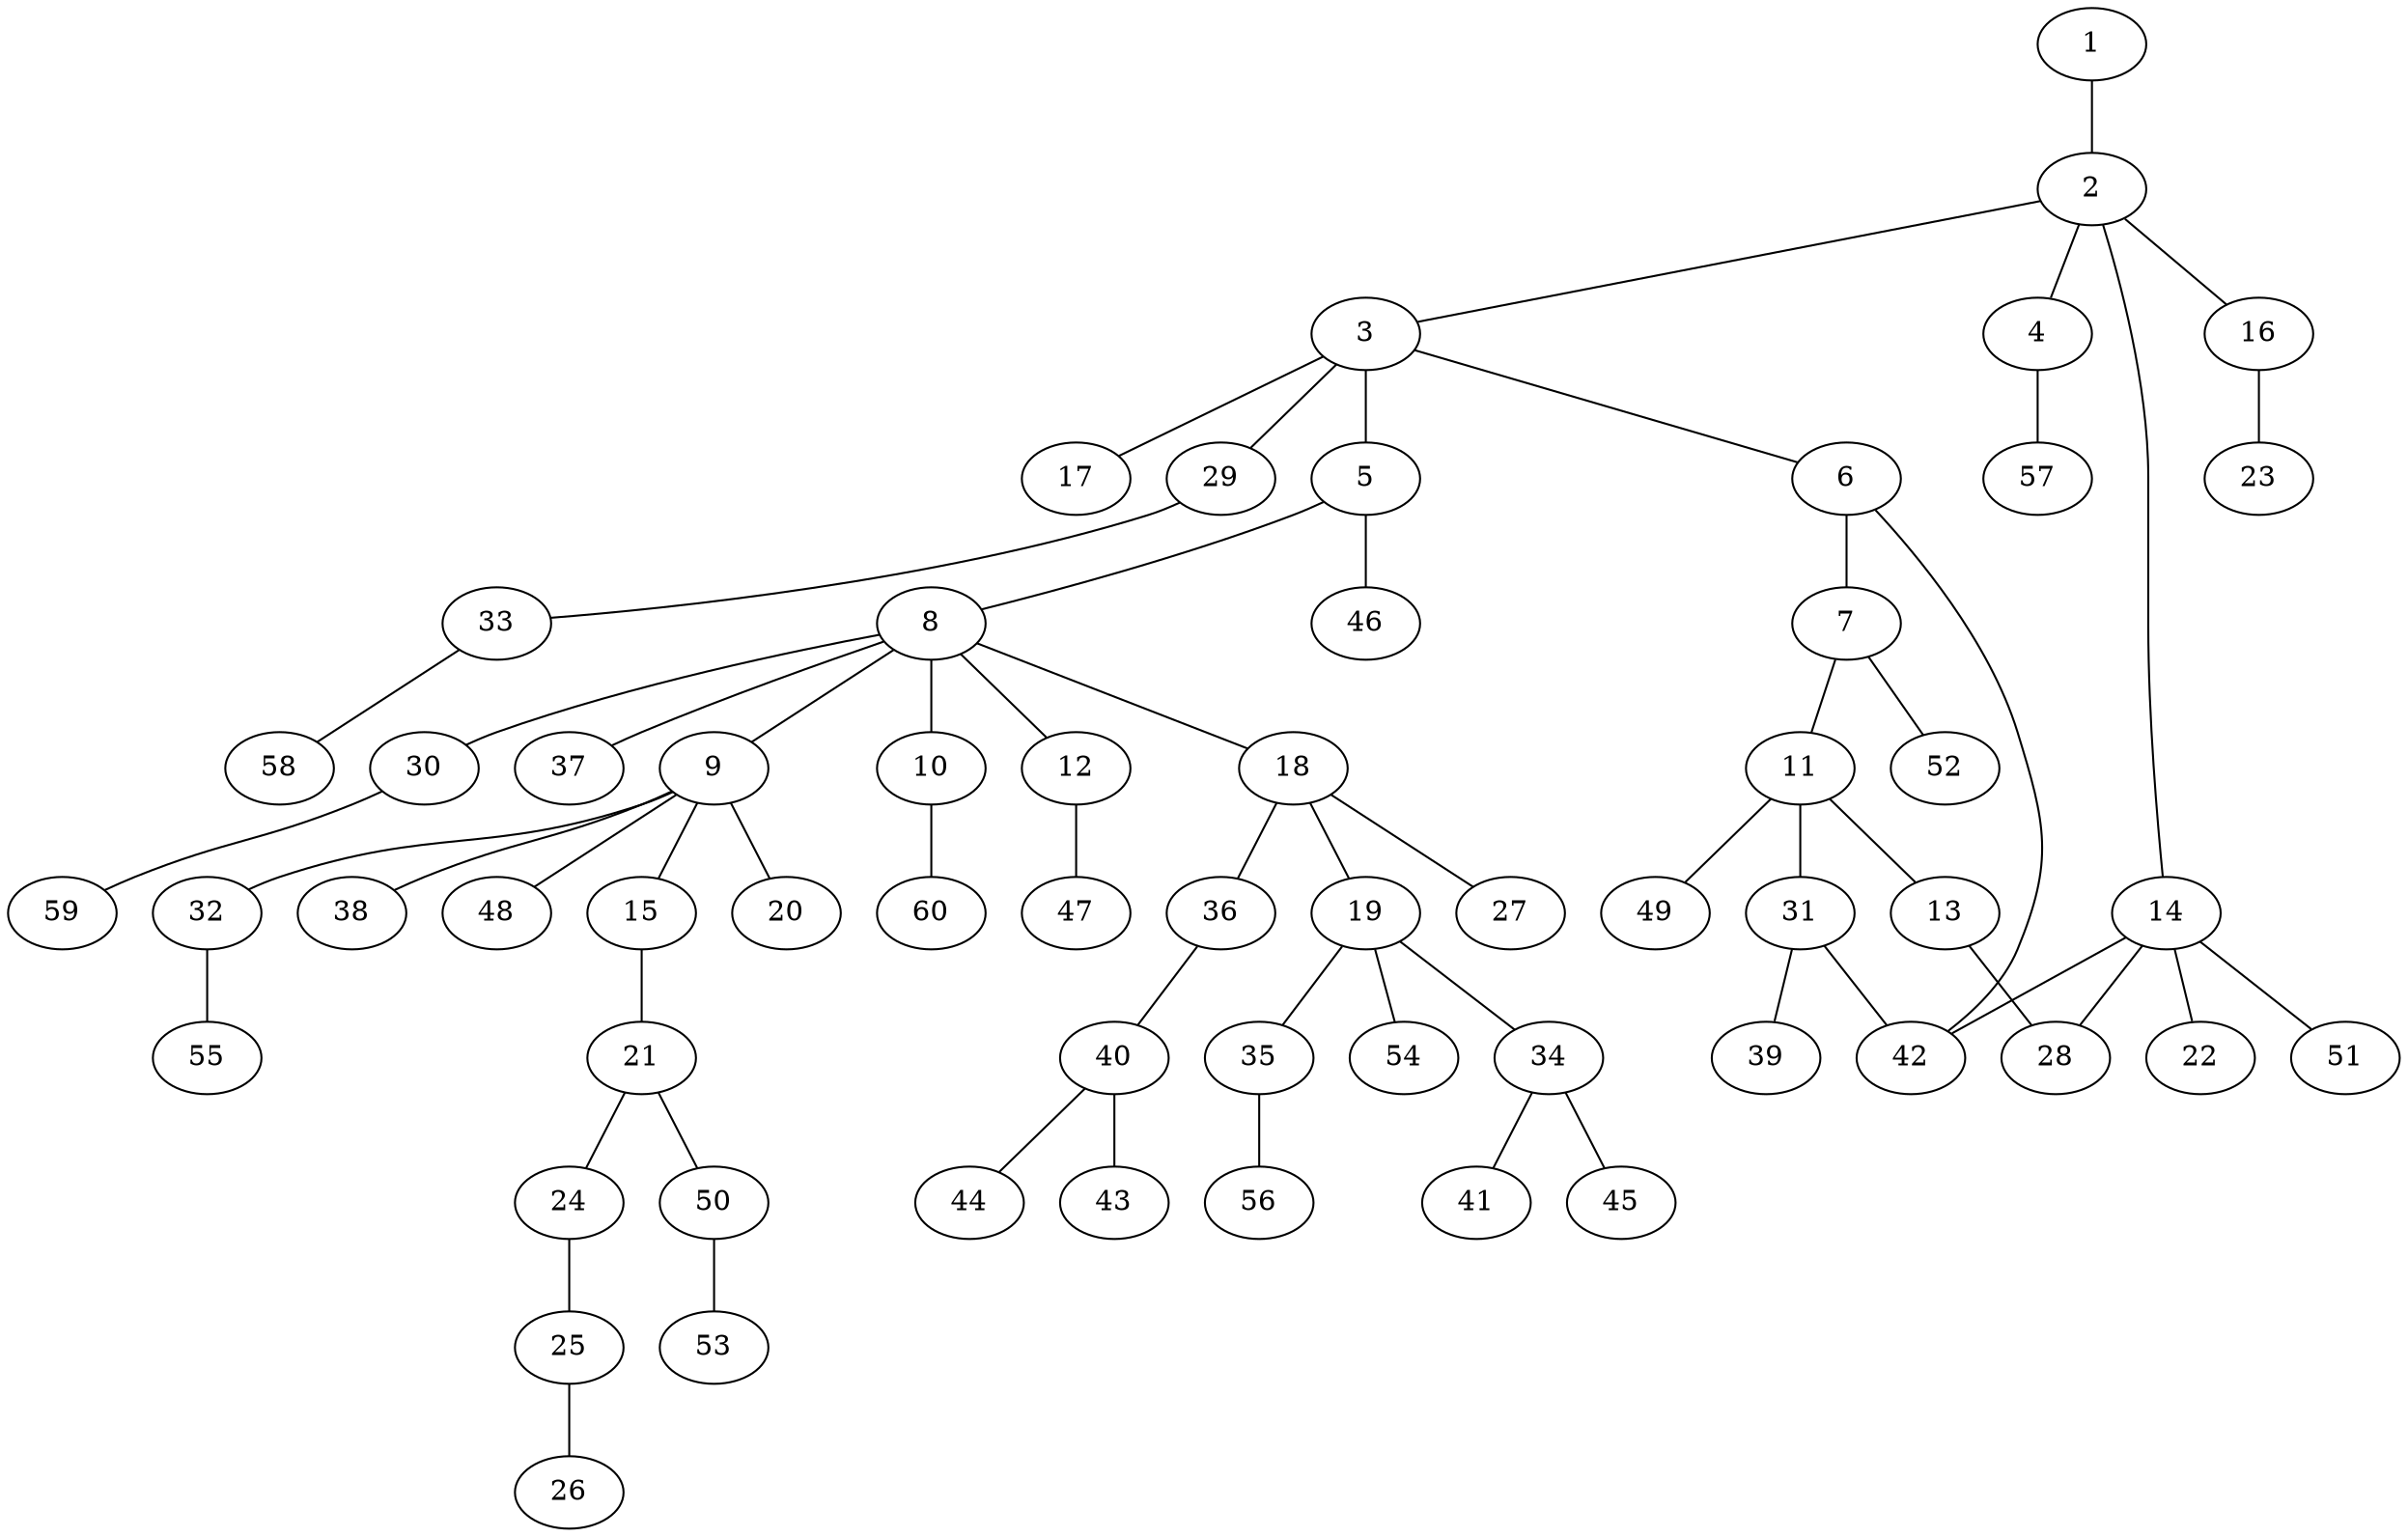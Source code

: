 graph graphname {1--2
2--3
2--4
2--14
2--16
3--5
3--6
3--17
3--29
4--57
5--8
5--46
6--7
6--42
7--11
7--52
8--9
8--10
8--12
8--18
8--30
8--37
9--15
9--20
9--32
9--38
9--48
10--60
11--13
11--31
11--49
12--47
13--28
14--22
14--28
14--42
14--51
15--21
16--23
18--19
18--27
18--36
19--34
19--35
19--54
21--24
21--50
24--25
25--26
29--33
30--59
31--39
31--42
32--55
33--58
34--41
34--45
35--56
36--40
40--43
40--44
50--53
}